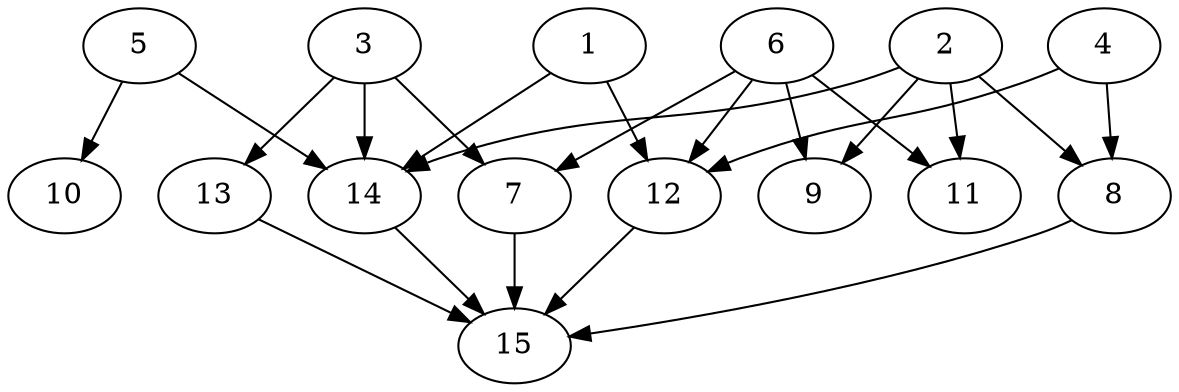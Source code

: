 // DAG automatically generated by daggen at Tue Aug  6 16:26:16 2019
// ./daggen --dot -n 15 --ccr 0.3 --fat 0.8 --regular 0.5 --density 0.7 --mindata 5242880 --maxdata 52428800 
digraph G {
  1 [size="105396907", alpha="0.12", expect_size="31619072"] 
  1 -> 12 [size ="31619072"]
  1 -> 14 [size ="31619072"]
  2 [size="35194880", alpha="0.17", expect_size="10558464"] 
  2 -> 8 [size ="10558464"]
  2 -> 9 [size ="10558464"]
  2 -> 11 [size ="10558464"]
  2 -> 14 [size ="10558464"]
  3 [size="55278933", alpha="0.00", expect_size="16583680"] 
  3 -> 7 [size ="16583680"]
  3 -> 13 [size ="16583680"]
  3 -> 14 [size ="16583680"]
  4 [size="31143253", alpha="0.01", expect_size="9342976"] 
  4 -> 8 [size ="9342976"]
  4 -> 12 [size ="9342976"]
  5 [size="119886507", alpha="0.01", expect_size="35965952"] 
  5 -> 10 [size ="35965952"]
  5 -> 14 [size ="35965952"]
  6 [size="83138560", alpha="0.16", expect_size="24941568"] 
  6 -> 7 [size ="24941568"]
  6 -> 9 [size ="24941568"]
  6 -> 11 [size ="24941568"]
  6 -> 12 [size ="24941568"]
  7 [size="91634347", alpha="0.09", expect_size="27490304"] 
  7 -> 15 [size ="27490304"]
  8 [size="88446293", alpha="0.18", expect_size="26533888"] 
  8 -> 15 [size ="26533888"]
  9 [size="17759573", alpha="0.15", expect_size="5327872"] 
  10 [size="32314027", alpha="0.06", expect_size="9694208"] 
  11 [size="93986133", alpha="0.01", expect_size="28195840"] 
  12 [size="28129280", alpha="0.07", expect_size="8438784"] 
  12 -> 15 [size ="8438784"]
  13 [size="162908160", alpha="0.14", expect_size="48872448"] 
  13 -> 15 [size ="48872448"]
  14 [size="163229013", alpha="0.18", expect_size="48968704"] 
  14 -> 15 [size ="48968704"]
  15 [size="173793280", alpha="0.04", expect_size="52137984"] 
}
